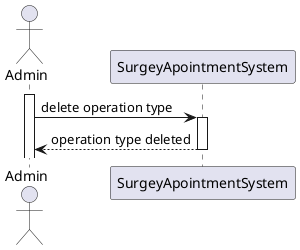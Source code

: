 ﻿@startuml
actor Admin
participant SurgeyApointmentSystem

activate Admin
Admin -> SurgeyApointmentSystem: delete operation type
activate SurgeyApointmentSystem

SurgeyApointmentSystem --> Admin: operation type deleted
deactivate SurgeyApointmentSystem

@enduml
